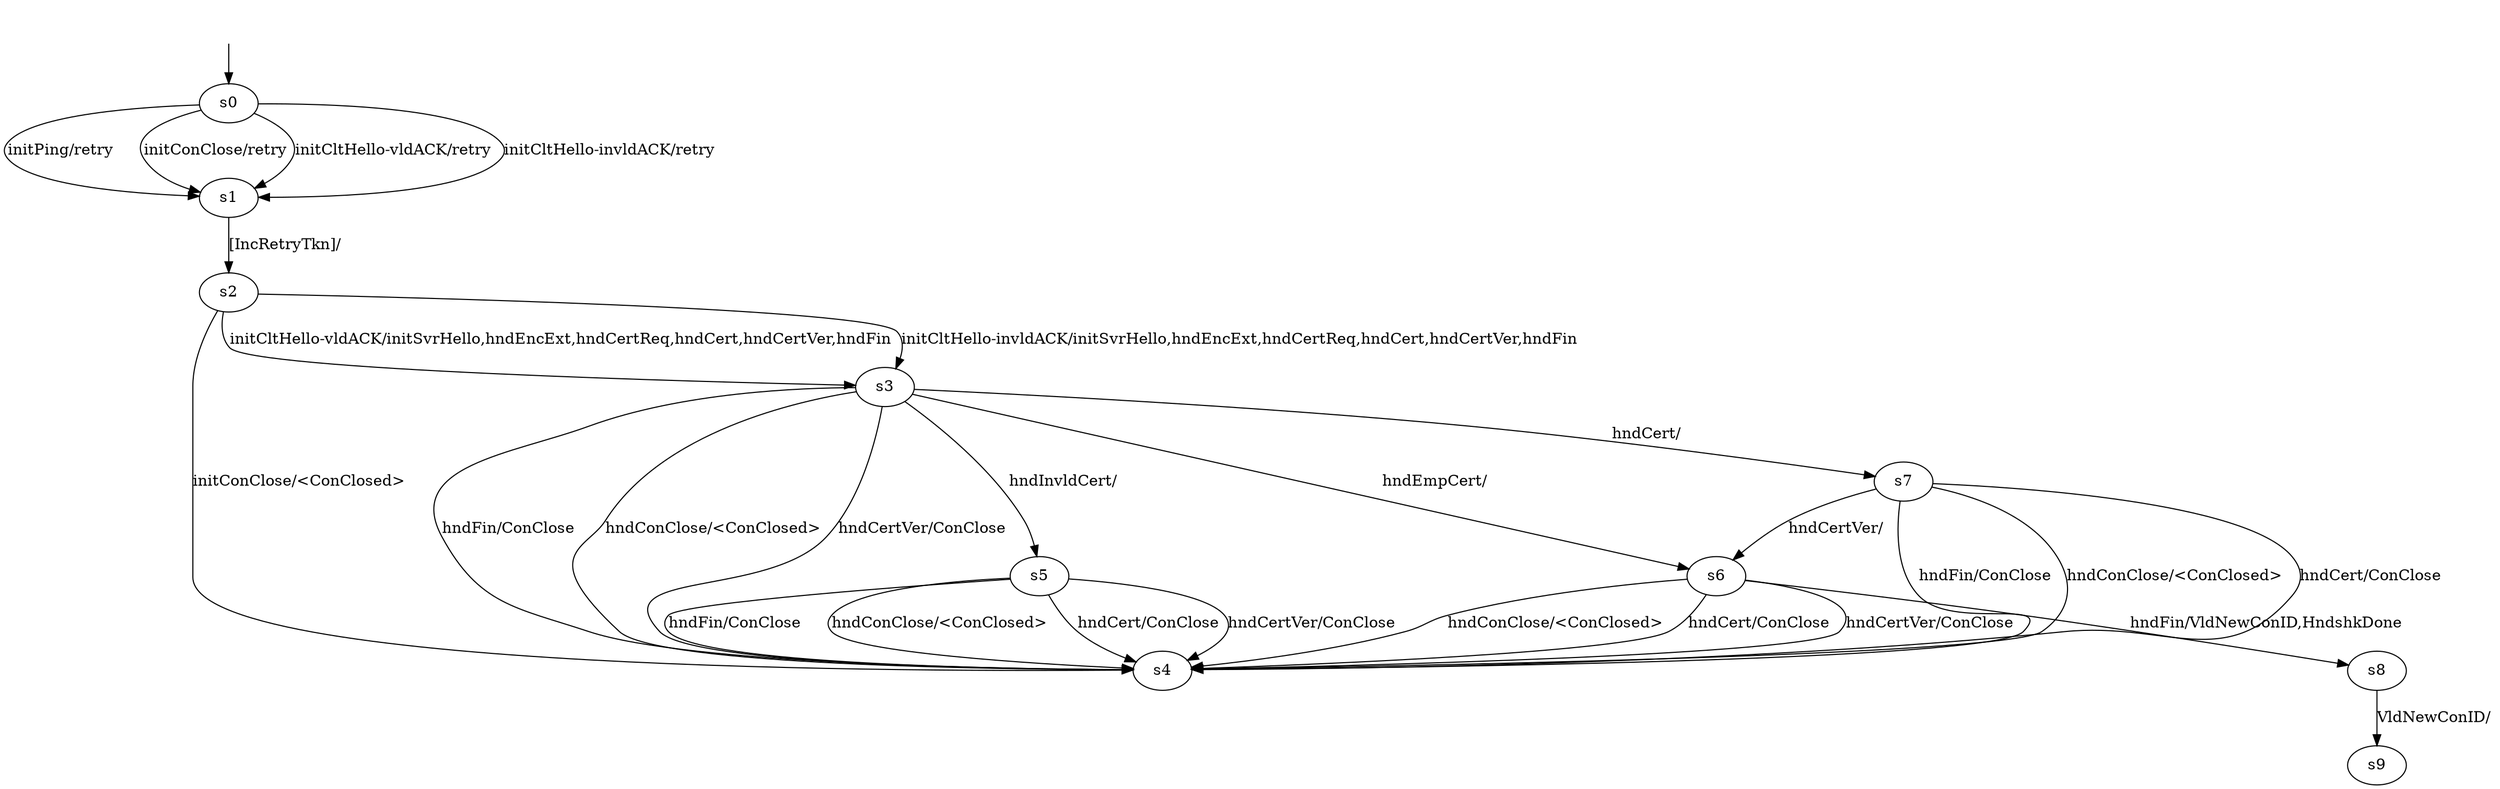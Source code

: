digraph "quicheModels/quiche-BWRCA-CS-1/learnedModel" {
s0 [label=s0];
s1 [label=s1];
s2 [label=s2];
s3 [label=s3];
s4 [label=s4];
s5 [label=s5];
s6 [label=s6];
s7 [label=s7];
s8 [label=s8];
s9 [label=s9];
s0 -> s1  [label="initPing/retry "];
s0 -> s1  [label="initConClose/retry "];
s0 -> s1  [label="initCltHello-vldACK/retry "];
s0 -> s1  [label="initCltHello-invldACK/retry "];
s1 -> s2  [label="[IncRetryTkn]/ "];
s2 -> s4  [label="initConClose/<ConClosed> "];
s2 -> s3  [label="initCltHello-vldACK/initSvrHello,hndEncExt,hndCertReq,hndCert,hndCertVer,hndFin "];
s2 -> s3  [label="initCltHello-invldACK/initSvrHello,hndEncExt,hndCertReq,hndCert,hndCertVer,hndFin "];
s3 -> s4  [label="hndFin/ConClose "];
s3 -> s4  [label="hndConClose/<ConClosed> "];
s3 -> s7  [label="hndCert/ "];
s3 -> s6  [label="hndEmpCert/ "];
s3 -> s5  [label="hndInvldCert/ "];
s3 -> s4  [label="hndCertVer/ConClose "];
s5 -> s4  [label="hndFin/ConClose "];
s5 -> s4  [label="hndConClose/<ConClosed> "];
s5 -> s4  [label="hndCert/ConClose "];
s5 -> s4  [label="hndCertVer/ConClose "];
s6 -> s8  [label="hndFin/VldNewConID,HndshkDone "];
s6 -> s4  [label="hndConClose/<ConClosed> "];
s6 -> s4  [label="hndCert/ConClose "];
s6 -> s4  [label="hndCertVer/ConClose "];
s7 -> s4  [label="hndFin/ConClose "];
s7 -> s4  [label="hndConClose/<ConClosed> "];
s7 -> s4  [label="hndCert/ConClose "];
s7 -> s6  [label="hndCertVer/ "];
s8 -> s9  [label="VldNewConID/ "];
__start0 [label="", shape=none];
__start0 -> s0  [label=""];
}
